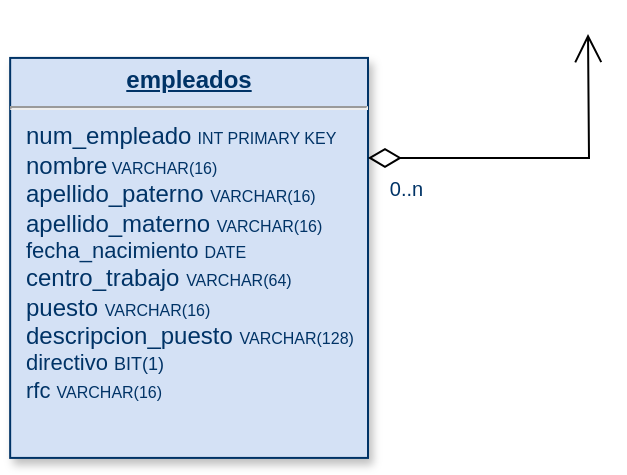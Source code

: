 <mxfile version="24.7.6">
  <diagram name="Page-1" id="efa7a0a1-bf9b-a30e-e6df-94a7791c09e9">
    <mxGraphModel dx="880" dy="510" grid="1" gridSize="10" guides="1" tooltips="1" connect="1" arrows="1" fold="1" page="1" pageScale="1" pageWidth="826" pageHeight="1169" background="none" math="0" shadow="0">
      <root>
        <mxCell id="0" />
        <mxCell id="1" parent="0" />
        <mxCell id="29" value="&lt;p style=&quot;margin: 0px; margin-top: 4px; text-align: center; text-decoration: underline;&quot;&gt;&lt;strong&gt;empleados&lt;br&gt;&lt;/strong&gt;&lt;/p&gt;&lt;hr&gt;&lt;p style=&quot;margin: 0px 0px 0px 8px; font-size: 11px;&quot;&gt;&lt;font style=&quot;font-size: 12px;&quot;&gt;num_empleado&lt;/font&gt; &lt;font style=&quot;font-size: 8px;&quot;&gt;INT PRIMARY KEY&lt;/font&gt;&lt;span style=&quot;white-space: pre;&quot;&gt;&#x9;&lt;/span&gt;&lt;span style=&quot;white-space: pre;&quot;&gt;&#x9;&lt;/span&gt;&lt;/p&gt;&lt;p style=&quot;margin: 0px 0px 0px 8px; font-size: 8px;&quot;&gt;&lt;font style=&quot;font-size: 12px;&quot;&gt;nombre&lt;/font&gt; &lt;font style=&quot;font-size: 8px;&quot;&gt;VARCHAR(16)&lt;/font&gt;&lt;br&gt;&lt;/p&gt;&lt;p style=&quot;margin: 0px 0px 0px 8px;&quot;&gt;apellido_paterno &lt;font style=&quot;font-size: 8px;&quot;&gt;VARCHAR(16)&lt;/font&gt;&lt;/p&gt;&lt;p style=&quot;margin: 0px; margin-left: 8px;&quot;&gt;apellido_materno &lt;font style=&quot;font-size: 8px;&quot;&gt;VARCHAR(16)&lt;/font&gt;&lt;/p&gt;&lt;p style=&quot;margin: 0px 0px 0px 8px; font-size: 11px;&quot;&gt;fecha_nacimiento &lt;font style=&quot;font-size: 8px;&quot;&gt;DATE&lt;/font&gt;&lt;br&gt;&lt;/p&gt;&lt;p style=&quot;margin: 0px; margin-left: 8px;&quot;&gt;centro_trabajo &lt;font style=&quot;font-size: 8px;&quot;&gt;VARCHAR(64)&lt;/font&gt;&lt;/p&gt;&lt;p style=&quot;margin: 0px; margin-left: 8px;&quot;&gt;puesto &lt;font style=&quot;font-size: 8px;&quot;&gt;VARCHAR(16)&lt;/font&gt;&lt;/p&gt;&lt;p style=&quot;margin: 0px; margin-left: 8px;&quot;&gt;descripcion_puesto &lt;font style=&quot;font-size: 8px;&quot;&gt;VARCHAR(128)&lt;/font&gt;&lt;/p&gt;&lt;p style=&quot;margin: 0px 0px 0px 8px; font-size: 11px;&quot;&gt;directivo &lt;font style=&quot;font-size: 9px;&quot;&gt;BIT(1)&lt;/font&gt;&lt;br&gt;rfc &lt;font style=&quot;font-size: 8px;&quot;&gt;VARCHAR(16)&lt;/font&gt;&lt;/p&gt;" style="verticalAlign=top;align=left;overflow=fill;fontSize=12;fontFamily=Helvetica;html=1;strokeColor=#003366;shadow=1;fillColor=#D4E1F5;fontColor=#003366" parent="1" vertex="1">
          <mxGeometry x="591.08" y="531.96" width="178.92" height="200" as="geometry" />
        </mxCell>
        <mxCell id="48" value="" style="endArrow=open;endSize=12;startArrow=diamondThin;startSize=14;startFill=0;edgeStyle=orthogonalEdgeStyle;exitX=1;exitY=0.25;rounded=0" parent="1" source="29" edge="1">
          <mxGeometry x="769.36" y="450" as="geometry">
            <mxPoint x="769.36" y="450" as="sourcePoint" />
            <mxPoint x="880" y="520" as="targetPoint" />
          </mxGeometry>
        </mxCell>
        <mxCell id="49" value="0..n" style="resizable=0;align=left;verticalAlign=top;labelBackgroundColor=#ffffff;fontSize=10;strokeColor=#003366;shadow=1;fillColor=#D4E1F5;fontColor=#003366" parent="48" connectable="0" vertex="1">
          <mxGeometry x="-1" relative="1" as="geometry">
            <mxPoint x="8.92" y="3.04" as="offset" />
          </mxGeometry>
        </mxCell>
      </root>
    </mxGraphModel>
  </diagram>
</mxfile>
